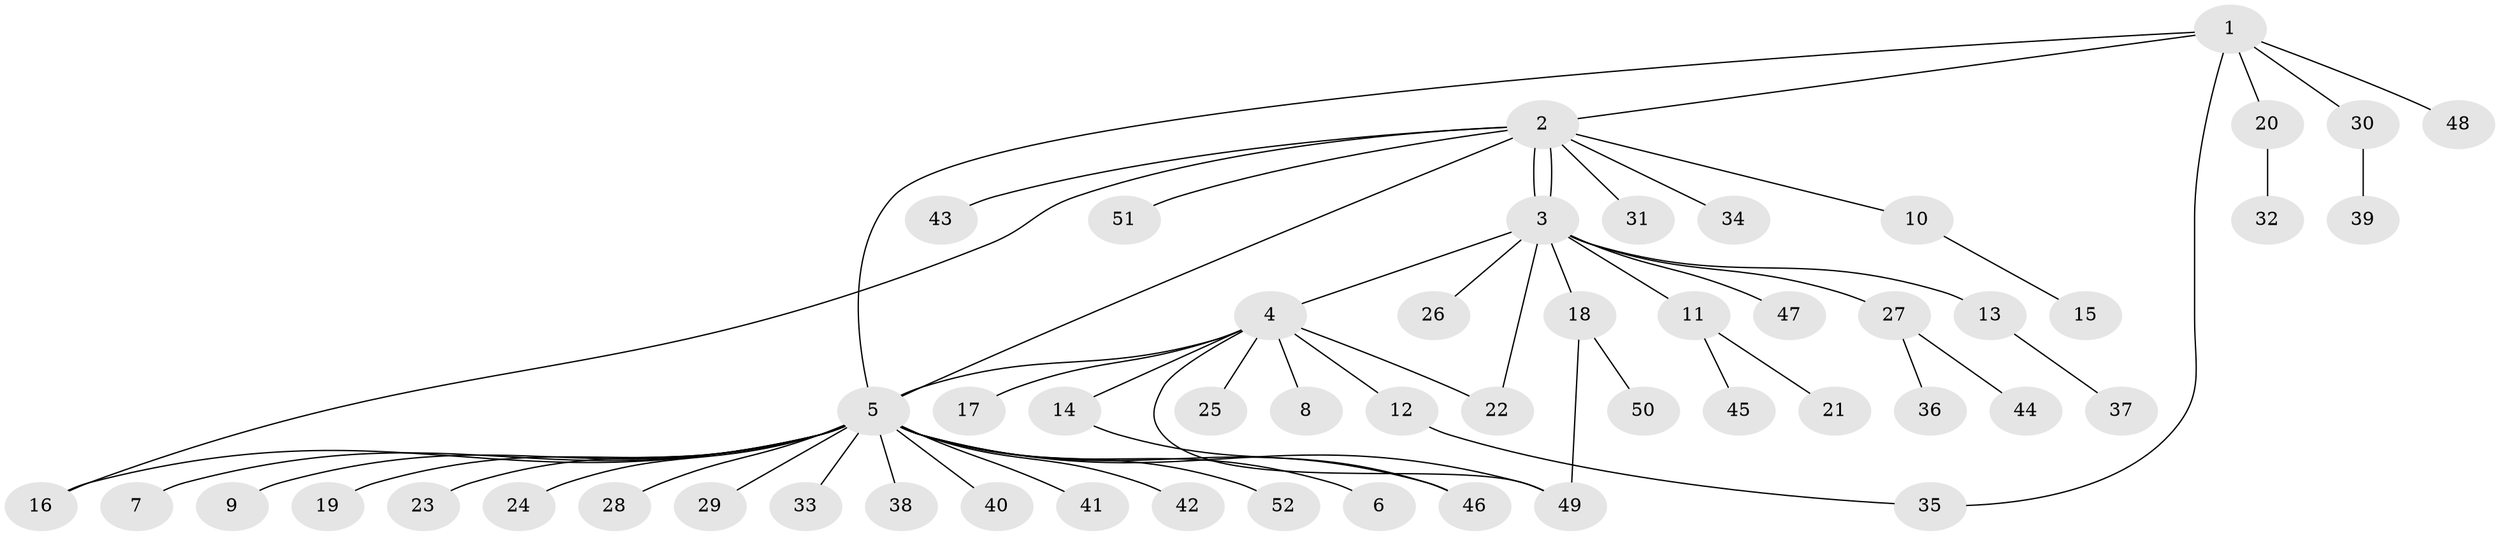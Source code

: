 // coarse degree distribution, {5: 0.025, 9: 0.05, 10: 0.025, 18: 0.025, 1: 0.675, 2: 0.2}
// Generated by graph-tools (version 1.1) at 2025/51/02/27/25 19:51:59]
// undirected, 52 vertices, 60 edges
graph export_dot {
graph [start="1"]
  node [color=gray90,style=filled];
  1;
  2;
  3;
  4;
  5;
  6;
  7;
  8;
  9;
  10;
  11;
  12;
  13;
  14;
  15;
  16;
  17;
  18;
  19;
  20;
  21;
  22;
  23;
  24;
  25;
  26;
  27;
  28;
  29;
  30;
  31;
  32;
  33;
  34;
  35;
  36;
  37;
  38;
  39;
  40;
  41;
  42;
  43;
  44;
  45;
  46;
  47;
  48;
  49;
  50;
  51;
  52;
  1 -- 2;
  1 -- 5;
  1 -- 20;
  1 -- 30;
  1 -- 35;
  1 -- 48;
  2 -- 3;
  2 -- 3;
  2 -- 5;
  2 -- 10;
  2 -- 16;
  2 -- 31;
  2 -- 34;
  2 -- 43;
  2 -- 51;
  3 -- 4;
  3 -- 11;
  3 -- 13;
  3 -- 18;
  3 -- 22;
  3 -- 26;
  3 -- 27;
  3 -- 47;
  4 -- 5;
  4 -- 8;
  4 -- 12;
  4 -- 14;
  4 -- 17;
  4 -- 22;
  4 -- 25;
  4 -- 49;
  5 -- 6;
  5 -- 7;
  5 -- 9;
  5 -- 16;
  5 -- 19;
  5 -- 23;
  5 -- 24;
  5 -- 28;
  5 -- 29;
  5 -- 33;
  5 -- 38;
  5 -- 40;
  5 -- 41;
  5 -- 42;
  5 -- 46;
  5 -- 49;
  5 -- 52;
  10 -- 15;
  11 -- 21;
  11 -- 45;
  12 -- 35;
  13 -- 37;
  14 -- 46;
  18 -- 49;
  18 -- 50;
  20 -- 32;
  27 -- 36;
  27 -- 44;
  30 -- 39;
}
